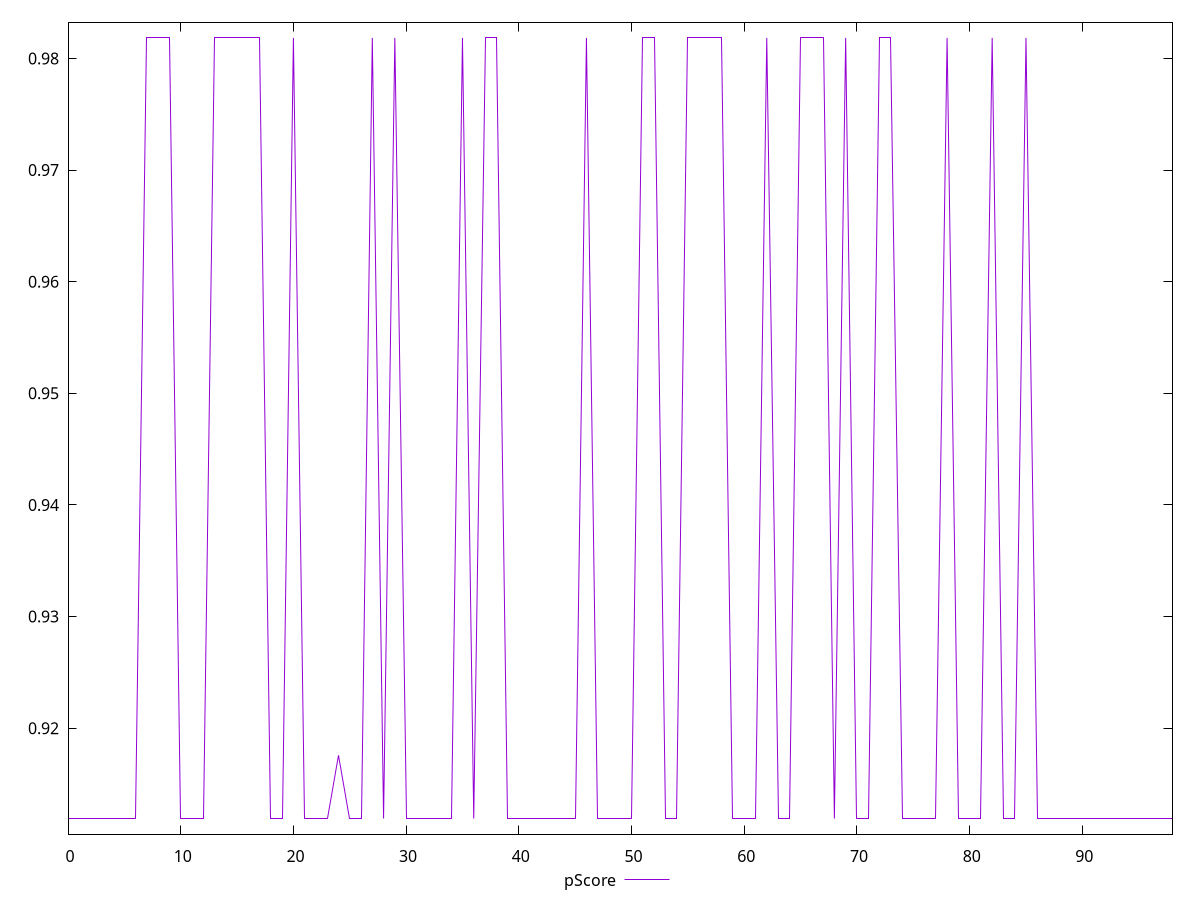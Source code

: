 reset

$pScore <<EOF
0 0.9119035147238882
1 0.9119035147238882
2 0.9119035147238882
3 0.9119035147238882
4 0.9119035147238882
5 0.9119035147238882
6 0.9119035147238882
7 0.9818408984193125
8 0.9818408984193125
9 0.9818408984193125
10 0.9119035147238882
11 0.9119035147238882
12 0.9119035147238882
13 0.9818408984193125
14 0.9818408984193125
15 0.9818408984193125
16 0.9818408984193125
17 0.9818408984193125
18 0.9119035147238882
19 0.9119035147238882
20 0.9818408984193125
21 0.9119035147238882
22 0.9119035147238882
23 0.9119035147238882
24 0.9175667343095402
25 0.9119035147238882
26 0.9119035147238882
27 0.9818408984193125
28 0.9119035147238882
29 0.9818408984193125
30 0.9119035147238882
31 0.9119035147238882
32 0.9119035147238882
33 0.9119035147238882
34 0.9119035147238882
35 0.9818408984193125
36 0.9119035147238882
37 0.9818408984193125
38 0.9818408984193125
39 0.9119035147238882
40 0.9119035147238882
41 0.9119035147238882
42 0.9119035147238882
43 0.9119035147238882
44 0.9119035147238882
45 0.9119035147238882
46 0.9818408984193125
47 0.9119035147238882
48 0.9119035147238882
49 0.9119035147238882
50 0.9119035147238882
51 0.9818408984193125
52 0.9818408984193125
53 0.9119035147238882
54 0.9119035147238882
55 0.9818408984193125
56 0.9818408984193125
57 0.9818408984193125
58 0.9818408984193125
59 0.9119035147238882
60 0.9119035147238882
61 0.9119035147238882
62 0.9818408984193125
63 0.9119035147238882
64 0.9119035147238882
65 0.9818408984193125
66 0.9818408984193125
67 0.9818408984193125
68 0.9119035147238882
69 0.9818408984193125
70 0.9119035147238882
71 0.9119035147238882
72 0.9818408984193125
73 0.9818408984193125
74 0.9119035147238882
75 0.9119035147238882
76 0.9119035147238882
77 0.9119035147238882
78 0.9818408984193125
79 0.9119035147238882
80 0.9119035147238882
81 0.9119035147238882
82 0.9818408984193125
83 0.9119035147238882
84 0.9119035147238882
85 0.9818408984193125
86 0.9119035147238882
87 0.9119035147238882
88 0.9119035147238882
89 0.9119035147238882
90 0.9119035147238882
91 0.9119035147238882
92 0.9119035147238882
93 0.9119035147238882
94 0.9119035147238882
95 0.9119035147238882
96 0.9119035147238882
97 0.9119035147238882
98 0.9119035147238882
EOF

set key outside below
set xrange [0:98]
set yrange [0.9105047670499797:0.983239646093221]
set trange [0.9105047670499797:0.983239646093221]
set terminal svg size 640, 500 enhanced background rgb 'white'
set output "reports/report_00027_2021-02-24T12-40-31.850Z/dom-size/samples/card/pScore/values.svg"

plot $pScore title "pScore" with line

reset
